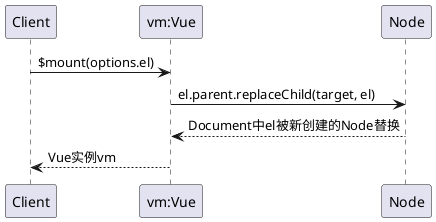@startuml
participant Client as C
participant "vm:Vue" as V
participant Node as N
C -> V: $mount(options.el)
V -> N: el.parent.replaceChild(target, el)
N --> V: Document中el被新创建的Node替换
V --> C: Vue实例vm
@enduml
